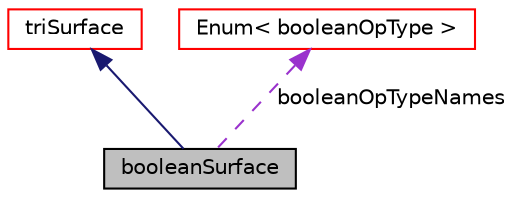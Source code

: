 digraph "booleanSurface"
{
  bgcolor="transparent";
  edge [fontname="Helvetica",fontsize="10",labelfontname="Helvetica",labelfontsize="10"];
  node [fontname="Helvetica",fontsize="10",shape=record];
  Node1 [label="booleanSurface",height=0.2,width=0.4,color="black", fillcolor="grey75", style="filled" fontcolor="black"];
  Node2 -> Node1 [dir="back",color="midnightblue",fontsize="10",style="solid",fontname="Helvetica"];
  Node2 [label="triSurface",height=0.2,width=0.4,color="red",URL="$classFoam_1_1triSurface.html",tooltip="Triangulated surface description with patch information. "];
  Node3 -> Node1 [dir="back",color="darkorchid3",fontsize="10",style="dashed",label=" booleanOpTypeNames" ,fontname="Helvetica"];
  Node3 [label="Enum\< booleanOpType \>",height=0.2,width=0.4,color="red",URL="$classFoam_1_1Enum.html"];
}
